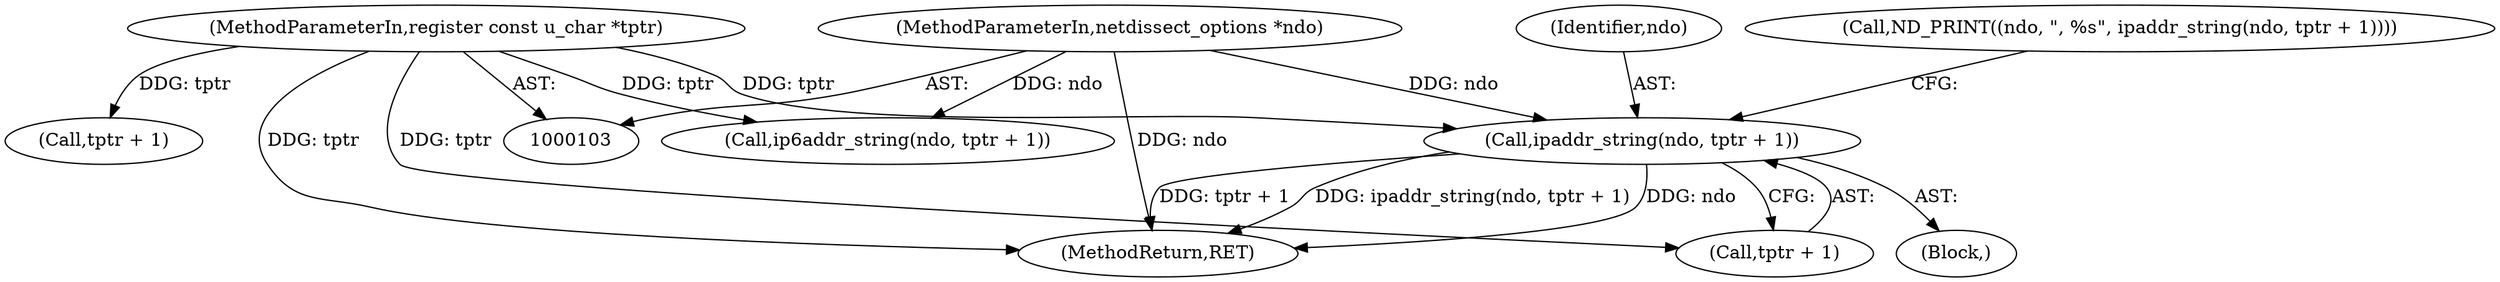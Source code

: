 digraph "0_tcpdump_5d340a5ca6e420a70297cdbdf777333f18bfdab7@pointer" {
"1000167" [label="(Call,ipaddr_string(ndo, tptr + 1))"];
"1000104" [label="(MethodParameterIn,netdissect_options *ndo)"];
"1000105" [label="(MethodParameterIn,register const u_char *tptr)"];
"1000165" [label="(Block,)"];
"1000211" [label="(MethodReturn,RET)"];
"1000104" [label="(MethodParameterIn,netdissect_options *ndo)"];
"1000105" [label="(MethodParameterIn,register const u_char *tptr)"];
"1000200" [label="(Call,tptr + 1)"];
"1000167" [label="(Call,ipaddr_string(ndo, tptr + 1))"];
"1000168" [label="(Identifier,ndo)"];
"1000198" [label="(Call,ip6addr_string(ndo, tptr + 1))"];
"1000162" [label="(Call,ND_PRINT((ndo, \", %s\", ipaddr_string(ndo, tptr + 1))))"];
"1000169" [label="(Call,tptr + 1)"];
"1000167" -> "1000165"  [label="AST: "];
"1000167" -> "1000169"  [label="CFG: "];
"1000168" -> "1000167"  [label="AST: "];
"1000169" -> "1000167"  [label="AST: "];
"1000162" -> "1000167"  [label="CFG: "];
"1000167" -> "1000211"  [label="DDG: ndo"];
"1000167" -> "1000211"  [label="DDG: tptr + 1"];
"1000167" -> "1000211"  [label="DDG: ipaddr_string(ndo, tptr + 1)"];
"1000104" -> "1000167"  [label="DDG: ndo"];
"1000105" -> "1000167"  [label="DDG: tptr"];
"1000104" -> "1000103"  [label="AST: "];
"1000104" -> "1000211"  [label="DDG: ndo"];
"1000104" -> "1000198"  [label="DDG: ndo"];
"1000105" -> "1000103"  [label="AST: "];
"1000105" -> "1000211"  [label="DDG: tptr"];
"1000105" -> "1000169"  [label="DDG: tptr"];
"1000105" -> "1000198"  [label="DDG: tptr"];
"1000105" -> "1000200"  [label="DDG: tptr"];
}
